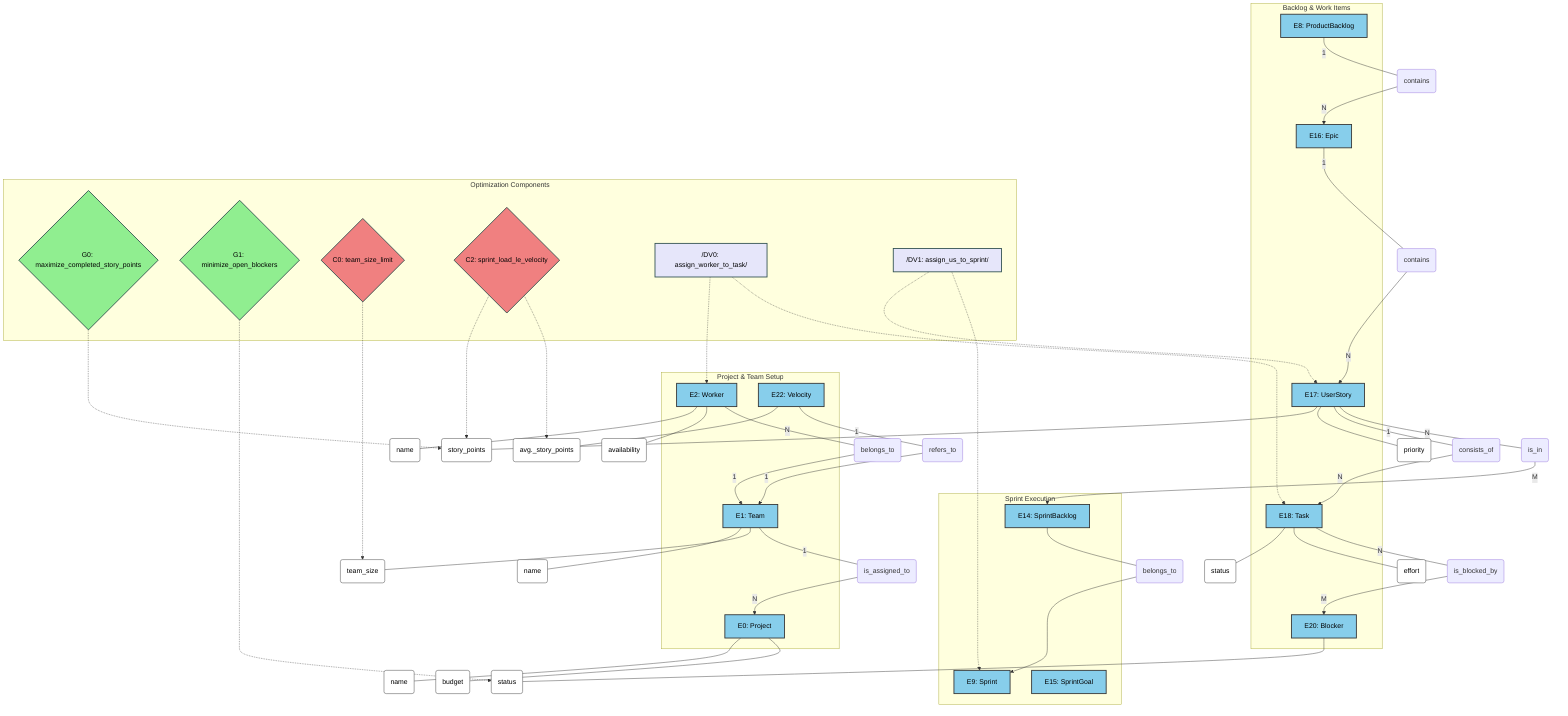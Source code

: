 graph TD
    %% Styles Definition
    classDef entityStyle fill:#87CEEB,stroke:#333,stroke-width:2px,color:#000
    classDef attributeStyle fill:#FFF,stroke:#333,stroke-width:1px,color:#000
    classDef relationStyle fill:#FFA500,stroke:#333,stroke-width:1px,color:#000,stroke-dasharray: 5 5
    classDef goalStyle fill:#90EE90,stroke:#2F4F4F,stroke-width:2px,color:#000
    classDef conditionStyle fill:#F08080,stroke:#2F4F4F,stroke-width:2px,color:#000
    classDef dvStyle fill:#E6E6FA,stroke:#2F4F4F,stroke-width:2px,color:#000

    %% Subgraphs for Organization
    subgraph "Project & Team Setup"
        E0["E0: Project"]:::entityStyle
        E1["E1: Team"]:::entityStyle
        E2["E2: Worker"]:::entityStyle
        E22["E22: Velocity"]:::entityStyle
    end

    subgraph "Backlog & Work Items"
        E8["E8: ProductBacklog"]:::entityStyle
        E16["E16: Epic"]:::entityStyle
        E17["E17: UserStory"]:::entityStyle
        E18["E18: Task"]:::entityStyle
        E20["E20: Blocker"]:::entityStyle
    end

    subgraph "Sprint Execution"
        E9["E9: Sprint"]:::entityStyle
        E14["E14: SprintBacklog"]:::entityStyle
        E15["E15: SprintGoal"]:::entityStyle
    end

    subgraph "Optimization Components"
        G0{"G0: maximize_completed_story_points"}:::goalStyle
        G1{"G1: minimize_open_blockers"}:::goalStyle
        C0{"C0: team_size_limit"}:::conditionStyle
        C2{"C2: sprint_load_le_velocity"}:::conditionStyle
        DV0["/DV0: assign_worker_to_task/"]:::dvStyle
        DV1["/DV1: assign_us_to_sprint/"]:::dvStyle
    end
    
    %% Entity Attributes (Sample)
    E0_attr1("name"):::attributeStyle
    E0_attr5("budget"):::attributeStyle
    E0 --- E0_attr1 & E0_attr5

    E1_attr1("name"):::attributeStyle
    E1_attr2("team_size"):::attributeStyle
    E1 --- E1_attr1 & E1_attr2
    
    E2_attr1("name"):::attributeStyle
    E2_attr6("availability"):::attributeStyle
    E2 --- E2_attr1 & E2_attr6

    E17_attr5("story_points"):::attributeStyle
    E17_attr4("priority"):::attributeStyle
    E17 --- E17_attr5 & E17_attr4

    E18_attr3("status"):::attributeStyle
    E18_attr4("effort"):::attributeStyle
    E18 --- E18_attr3 & E18_attr4

    E20_attr4("status"):::attributeStyle
    E20 --- E20_attr4
    
    E22_attr2("avg._story_points"):::attributeStyle
    E22 --- E22_attr2

    %% Relationships between Entities
    E1 -- "1" --- R1(is_assigned_to) -- "N" --> E0
    E2 -- "N" --- R2(belongs_to) -- "1" --> E1
    E8 -- "1" --- R8(contains) -- "N" --> E16
    E16 -- "1" --- R9(contains) -- "N" --> E17
    E17 -- "1" --- R10(consists_of) -- "N" --> E18
    E14 --- R12(belongs_to) ---> E9
    E17 -- "N" --- R11(is_in) -- "M" --> E14
    E18 -- "N" --- R16(is_blocked_by) -- "M" --> E20
    E22 -- "1" --- R19(refers_to) -- "1" --> E1

    %% Connections to Optimization Components
    G0 -.-> E17_attr5
    G1 -.-> E20_attr4
    C0 -.-> E1_attr2
    C2 -.-> E17_attr5
    C2 -.-> E22_attr2
    
    DV0 -.-> E2
    DV0 -.-> E18
    DV1 -.-> E17
    DV1 -.-> E9